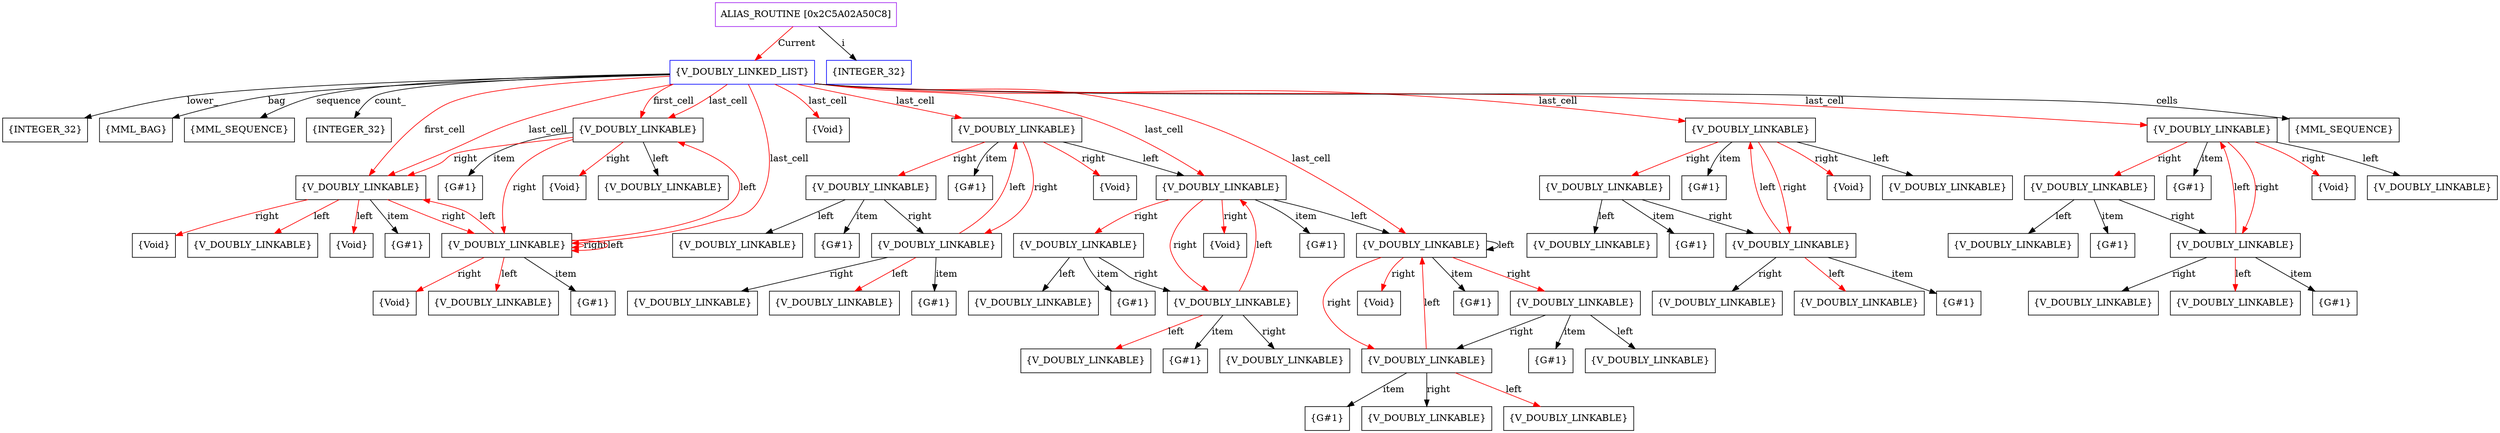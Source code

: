 digraph g {
	node [shape=box]
	b1[color=purple label=<ALIAS_ROUTINE [0x2C5A02A50C8]>]
	b2[color=blue label=<{V_DOUBLY_LINKED_LIST}>]
	b3[label=<{INTEGER_32}>]
	b4[label=<{MML_BAG}>]
	b5[label=<{MML_SEQUENCE}>]
	b6[label=<{INTEGER_32}>]
	b7[label=<{V_DOUBLY_LINKABLE}>]
	b8[label=<{G#1}>]
	b9[label=<{V_DOUBLY_LINKABLE}>]
	b10[label=<{G#1}>]
	b11[label=<{V_DOUBLY_LINKABLE}>]
	b12[label=<{G#1}>]
	b13[label=<{Void}>]
	b14[label=<{V_DOUBLY_LINKABLE}>]
	b15[label=<{Void}>]
	b16[label=<{V_DOUBLY_LINKABLE}>]
	b17[label=<{Void}>]
	b18[label=<{Void}>]
	b19[label=<{V_DOUBLY_LINKABLE}>]
	b20[label=<{Void}>]
	b21[label=<{V_DOUBLY_LINKABLE}>]
	b22[label=<{G#1}>]
	b23[label=<{V_DOUBLY_LINKABLE}>]
	b24[label=<{G#1}>]
	b25[label=<{V_DOUBLY_LINKABLE}>]
	b26[label=<{G#1}>]
	b27[label=<{V_DOUBLY_LINKABLE}>]
	b28[label=<{V_DOUBLY_LINKABLE}>]
	b29[label=<{V_DOUBLY_LINKABLE}>]
	b30[label=<{Void}>]
	b31[label=<{V_DOUBLY_LINKABLE}>]
	b32[label=<{G#1}>]
	b33[label=<{V_DOUBLY_LINKABLE}>]
	b34[label=<{G#1}>]
	b35[label=<{V_DOUBLY_LINKABLE}>]
	b36[label=<{G#1}>]
	b37[label=<{V_DOUBLY_LINKABLE}>]
	b38[label=<{V_DOUBLY_LINKABLE}>]
	b39[label=<{V_DOUBLY_LINKABLE}>]
	b40[label=<{Void}>]
	b41[label=<{V_DOUBLY_LINKABLE}>]
	b42[label=<{G#1}>]
	b43[label=<{V_DOUBLY_LINKABLE}>]
	b44[label=<{G#1}>]
	b45[label=<{V_DOUBLY_LINKABLE}>]
	b46[label=<{G#1}>]
	b47[label=<{V_DOUBLY_LINKABLE}>]
	b48[label=<{V_DOUBLY_LINKABLE}>]
	b49[label=<{V_DOUBLY_LINKABLE}>]
	b50[label=<{Void}>]
	b51[label=<{V_DOUBLY_LINKABLE}>]
	b52[label=<{G#1}>]
	b53[label=<{V_DOUBLY_LINKABLE}>]
	b54[label=<{G#1}>]
	b55[label=<{V_DOUBLY_LINKABLE}>]
	b56[label=<{G#1}>]
	b57[label=<{V_DOUBLY_LINKABLE}>]
	b58[label=<{V_DOUBLY_LINKABLE}>]
	b59[label=<{V_DOUBLY_LINKABLE}>]
	b60[label=<{Void}>]
	b61[label=<{V_DOUBLY_LINKABLE}>]
	b62[label=<{V_DOUBLY_LINKABLE}>]
	b63[label=<{G#1}>]
	b64[label=<{V_DOUBLY_LINKABLE}>]
	b65[label=<{G#1}>]
	b66[label=<{V_DOUBLY_LINKABLE}>]
	b67[label=<{G#1}>]
	b68[label=<{V_DOUBLY_LINKABLE}>]
	b69[label=<{V_DOUBLY_LINKABLE}>]
	b70[label=<{V_DOUBLY_LINKABLE}>]
	b71[label=<{Void}>]
	b72[label=<{V_DOUBLY_LINKABLE}>]
	b73[label=<{MML_SEQUENCE}>]
	b74[color=blue label=<{INTEGER_32}>]
	b1->b2[color=red label=<Current>]
	b2->b3[label=<lower_>]
	b2->b4[label=<bag>]
	b2->b5[label=<sequence>]
	b2->b6[label=<count_>]
	b2->b7[color=red label=<first_cell>]
	b7->b8[label=<item>]
	b7->b9[color=red label=<right>]
	b9->b10[label=<item>]
	b9->b11[color=red label=<right>]
	b11->b12[label=<item>]
	b11->b11[color=red label=<right>]
	b11->b13[color=red label=<right>]
	b11->b14[color=red label=<left>]
	b11->b7[color=red label=<left>]
	b11->b9[color=red label=<left>]
	b11->b11[color=red label=<left>]
	b9->b15[color=red label=<right>]
	b9->b16[color=red label=<left>]
	b9->b17[color=red label=<left>]
	b7->b11[color=red label=<right>]
	b7->b18[color=red label=<right>]
	b7->b19[label=<left>]
	b2->b9[color=red label=<first_cell>]
	b2->b20[color=red label=<last_cell>]
	b2->b21[color=red label=<last_cell>]
	b21->b22[label=<item>]
	b21->b23[color=red label=<right>]
	b23->b24[label=<item>]
	b23->b25[label=<right>]
	b25->b26[label=<item>]
	b25->b27[label=<right>]
	b25->b28[color=red label=<left>]
	b25->b21[color=red label=<left>]
	b23->b29[label=<left>]
	b21->b25[color=red label=<right>]
	b21->b30[color=red label=<right>]
	b21->b31[label=<left>]
	b31->b32[label=<item>]
	b31->b33[color=red label=<right>]
	b33->b34[label=<item>]
	b33->b35[label=<right>]
	b35->b36[label=<item>]
	b35->b37[label=<right>]
	b35->b38[color=red label=<left>]
	b35->b31[color=red label=<left>]
	b33->b39[label=<left>]
	b31->b35[color=red label=<right>]
	b31->b40[color=red label=<right>]
	b31->b41[label=<left>]
	b41->b42[label=<item>]
	b41->b43[color=red label=<right>]
	b43->b44[label=<item>]
	b43->b45[label=<right>]
	b45->b46[label=<item>]
	b45->b47[label=<right>]
	b45->b48[color=red label=<left>]
	b45->b41[color=red label=<left>]
	b43->b49[label=<left>]
	b41->b45[color=red label=<right>]
	b41->b50[color=red label=<right>]
	b41->b41[label=<left>]
	b2->b31[color=red label=<last_cell>]
	b2->b41[color=red label=<last_cell>]
	b2->b7[color=red label=<last_cell>]
	b2->b51[color=red label=<last_cell>]
	b51->b52[label=<item>]
	b51->b53[color=red label=<right>]
	b53->b54[label=<item>]
	b53->b55[label=<right>]
	b55->b56[label=<item>]
	b55->b57[label=<right>]
	b55->b58[color=red label=<left>]
	b55->b51[color=red label=<left>]
	b53->b59[label=<left>]
	b51->b55[color=red label=<right>]
	b51->b60[color=red label=<right>]
	b51->b61[label=<left>]
	b2->b9[color=red label=<last_cell>]
	b2->b11[color=red label=<last_cell>]
	b2->b62[color=red label=<last_cell>]
	b62->b63[label=<item>]
	b62->b64[color=red label=<right>]
	b64->b65[label=<item>]
	b64->b66[label=<right>]
	b66->b67[label=<item>]
	b66->b68[label=<right>]
	b66->b69[color=red label=<left>]
	b66->b62[color=red label=<left>]
	b64->b70[label=<left>]
	b62->b66[color=red label=<right>]
	b62->b71[color=red label=<right>]
	b62->b72[label=<left>]
	b2->b73[label=<cells>]
	b1->b74[label=<i>]
}
